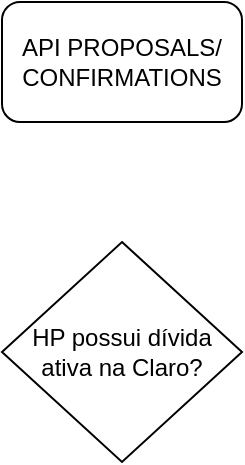 <mxfile version="25.0.3">
  <diagram name="Página-1" id="BcrtO9cki5YRa_V8KFar">
    <mxGraphModel dx="1050" dy="522" grid="1" gridSize="10" guides="1" tooltips="1" connect="1" arrows="1" fold="1" page="1" pageScale="1" pageWidth="827" pageHeight="1169" math="0" shadow="0">
      <root>
        <mxCell id="0" />
        <mxCell id="1" parent="0" />
        <mxCell id="JonUtI2A8_VO-_GTD89V-1" value="API PROPOSALS/&lt;div&gt;CONFIRMATIONS&lt;/div&gt;" style="rounded=1;whiteSpace=wrap;html=1;" vertex="1" parent="1">
          <mxGeometry x="354" y="20" width="120" height="60" as="geometry" />
        </mxCell>
        <mxCell id="JonUtI2A8_VO-_GTD89V-2" value="HP possui dívida ativa na Claro?" style="rhombus;whiteSpace=wrap;html=1;" vertex="1" parent="1">
          <mxGeometry x="354" y="140" width="120" height="110" as="geometry" />
        </mxCell>
      </root>
    </mxGraphModel>
  </diagram>
</mxfile>
